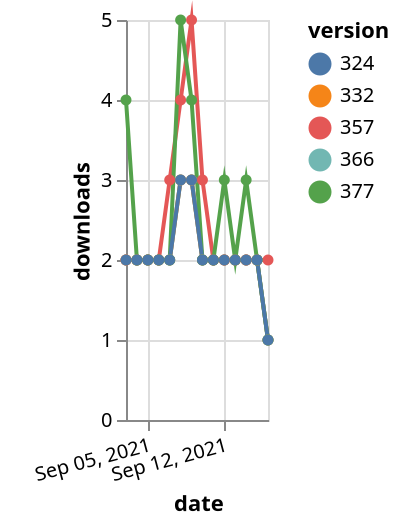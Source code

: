 {"$schema": "https://vega.github.io/schema/vega-lite/v5.json", "description": "A simple bar chart with embedded data.", "data": {"values": [{"date": "2021-09-03", "total": 2302, "delta": 2, "version": "366"}, {"date": "2021-09-04", "total": 2304, "delta": 2, "version": "366"}, {"date": "2021-09-05", "total": 2306, "delta": 2, "version": "366"}, {"date": "2021-09-06", "total": 2308, "delta": 2, "version": "366"}, {"date": "2021-09-07", "total": 2310, "delta": 2, "version": "366"}, {"date": "2021-09-08", "total": 2313, "delta": 3, "version": "366"}, {"date": "2021-09-09", "total": 2316, "delta": 3, "version": "366"}, {"date": "2021-09-10", "total": 2318, "delta": 2, "version": "366"}, {"date": "2021-09-11", "total": 2320, "delta": 2, "version": "366"}, {"date": "2021-09-12", "total": 2322, "delta": 2, "version": "366"}, {"date": "2021-09-13", "total": 2324, "delta": 2, "version": "366"}, {"date": "2021-09-14", "total": 2326, "delta": 2, "version": "366"}, {"date": "2021-09-15", "total": 2328, "delta": 2, "version": "366"}, {"date": "2021-09-16", "total": 2329, "delta": 1, "version": "366"}, {"date": "2021-09-03", "total": 2854, "delta": 2, "version": "357"}, {"date": "2021-09-04", "total": 2856, "delta": 2, "version": "357"}, {"date": "2021-09-05", "total": 2858, "delta": 2, "version": "357"}, {"date": "2021-09-06", "total": 2860, "delta": 2, "version": "357"}, {"date": "2021-09-07", "total": 2863, "delta": 3, "version": "357"}, {"date": "2021-09-08", "total": 2867, "delta": 4, "version": "357"}, {"date": "2021-09-09", "total": 2872, "delta": 5, "version": "357"}, {"date": "2021-09-10", "total": 2875, "delta": 3, "version": "357"}, {"date": "2021-09-11", "total": 2877, "delta": 2, "version": "357"}, {"date": "2021-09-12", "total": 2879, "delta": 2, "version": "357"}, {"date": "2021-09-13", "total": 2881, "delta": 2, "version": "357"}, {"date": "2021-09-14", "total": 2883, "delta": 2, "version": "357"}, {"date": "2021-09-15", "total": 2885, "delta": 2, "version": "357"}, {"date": "2021-09-16", "total": 2887, "delta": 2, "version": "357"}, {"date": "2021-09-03", "total": 2766, "delta": 2, "version": "332"}, {"date": "2021-09-04", "total": 2768, "delta": 2, "version": "332"}, {"date": "2021-09-05", "total": 2770, "delta": 2, "version": "332"}, {"date": "2021-09-06", "total": 2772, "delta": 2, "version": "332"}, {"date": "2021-09-07", "total": 2774, "delta": 2, "version": "332"}, {"date": "2021-09-08", "total": 2777, "delta": 3, "version": "332"}, {"date": "2021-09-09", "total": 2780, "delta": 3, "version": "332"}, {"date": "2021-09-10", "total": 2782, "delta": 2, "version": "332"}, {"date": "2021-09-11", "total": 2784, "delta": 2, "version": "332"}, {"date": "2021-09-12", "total": 2786, "delta": 2, "version": "332"}, {"date": "2021-09-13", "total": 2788, "delta": 2, "version": "332"}, {"date": "2021-09-14", "total": 2790, "delta": 2, "version": "332"}, {"date": "2021-09-15", "total": 2792, "delta": 2, "version": "332"}, {"date": "2021-09-16", "total": 2793, "delta": 1, "version": "332"}, {"date": "2021-09-03", "total": 2129, "delta": 4, "version": "377"}, {"date": "2021-09-04", "total": 2131, "delta": 2, "version": "377"}, {"date": "2021-09-05", "total": 2133, "delta": 2, "version": "377"}, {"date": "2021-09-06", "total": 2135, "delta": 2, "version": "377"}, {"date": "2021-09-07", "total": 2137, "delta": 2, "version": "377"}, {"date": "2021-09-08", "total": 2142, "delta": 5, "version": "377"}, {"date": "2021-09-09", "total": 2146, "delta": 4, "version": "377"}, {"date": "2021-09-10", "total": 2148, "delta": 2, "version": "377"}, {"date": "2021-09-11", "total": 2150, "delta": 2, "version": "377"}, {"date": "2021-09-12", "total": 2153, "delta": 3, "version": "377"}, {"date": "2021-09-13", "total": 2155, "delta": 2, "version": "377"}, {"date": "2021-09-14", "total": 2158, "delta": 3, "version": "377"}, {"date": "2021-09-15", "total": 2160, "delta": 2, "version": "377"}, {"date": "2021-09-16", "total": 2161, "delta": 1, "version": "377"}, {"date": "2021-09-03", "total": 2519, "delta": 2, "version": "324"}, {"date": "2021-09-04", "total": 2521, "delta": 2, "version": "324"}, {"date": "2021-09-05", "total": 2523, "delta": 2, "version": "324"}, {"date": "2021-09-06", "total": 2525, "delta": 2, "version": "324"}, {"date": "2021-09-07", "total": 2527, "delta": 2, "version": "324"}, {"date": "2021-09-08", "total": 2530, "delta": 3, "version": "324"}, {"date": "2021-09-09", "total": 2533, "delta": 3, "version": "324"}, {"date": "2021-09-10", "total": 2535, "delta": 2, "version": "324"}, {"date": "2021-09-11", "total": 2537, "delta": 2, "version": "324"}, {"date": "2021-09-12", "total": 2539, "delta": 2, "version": "324"}, {"date": "2021-09-13", "total": 2541, "delta": 2, "version": "324"}, {"date": "2021-09-14", "total": 2543, "delta": 2, "version": "324"}, {"date": "2021-09-15", "total": 2545, "delta": 2, "version": "324"}, {"date": "2021-09-16", "total": 2546, "delta": 1, "version": "324"}]}, "width": "container", "mark": {"type": "line", "point": {"filled": true}}, "encoding": {"x": {"field": "date", "type": "temporal", "timeUnit": "yearmonthdate", "title": "date", "axis": {"labelAngle": -15}}, "y": {"field": "delta", "type": "quantitative", "title": "downloads"}, "color": {"field": "version", "type": "nominal"}, "tooltip": {"field": "delta"}}}